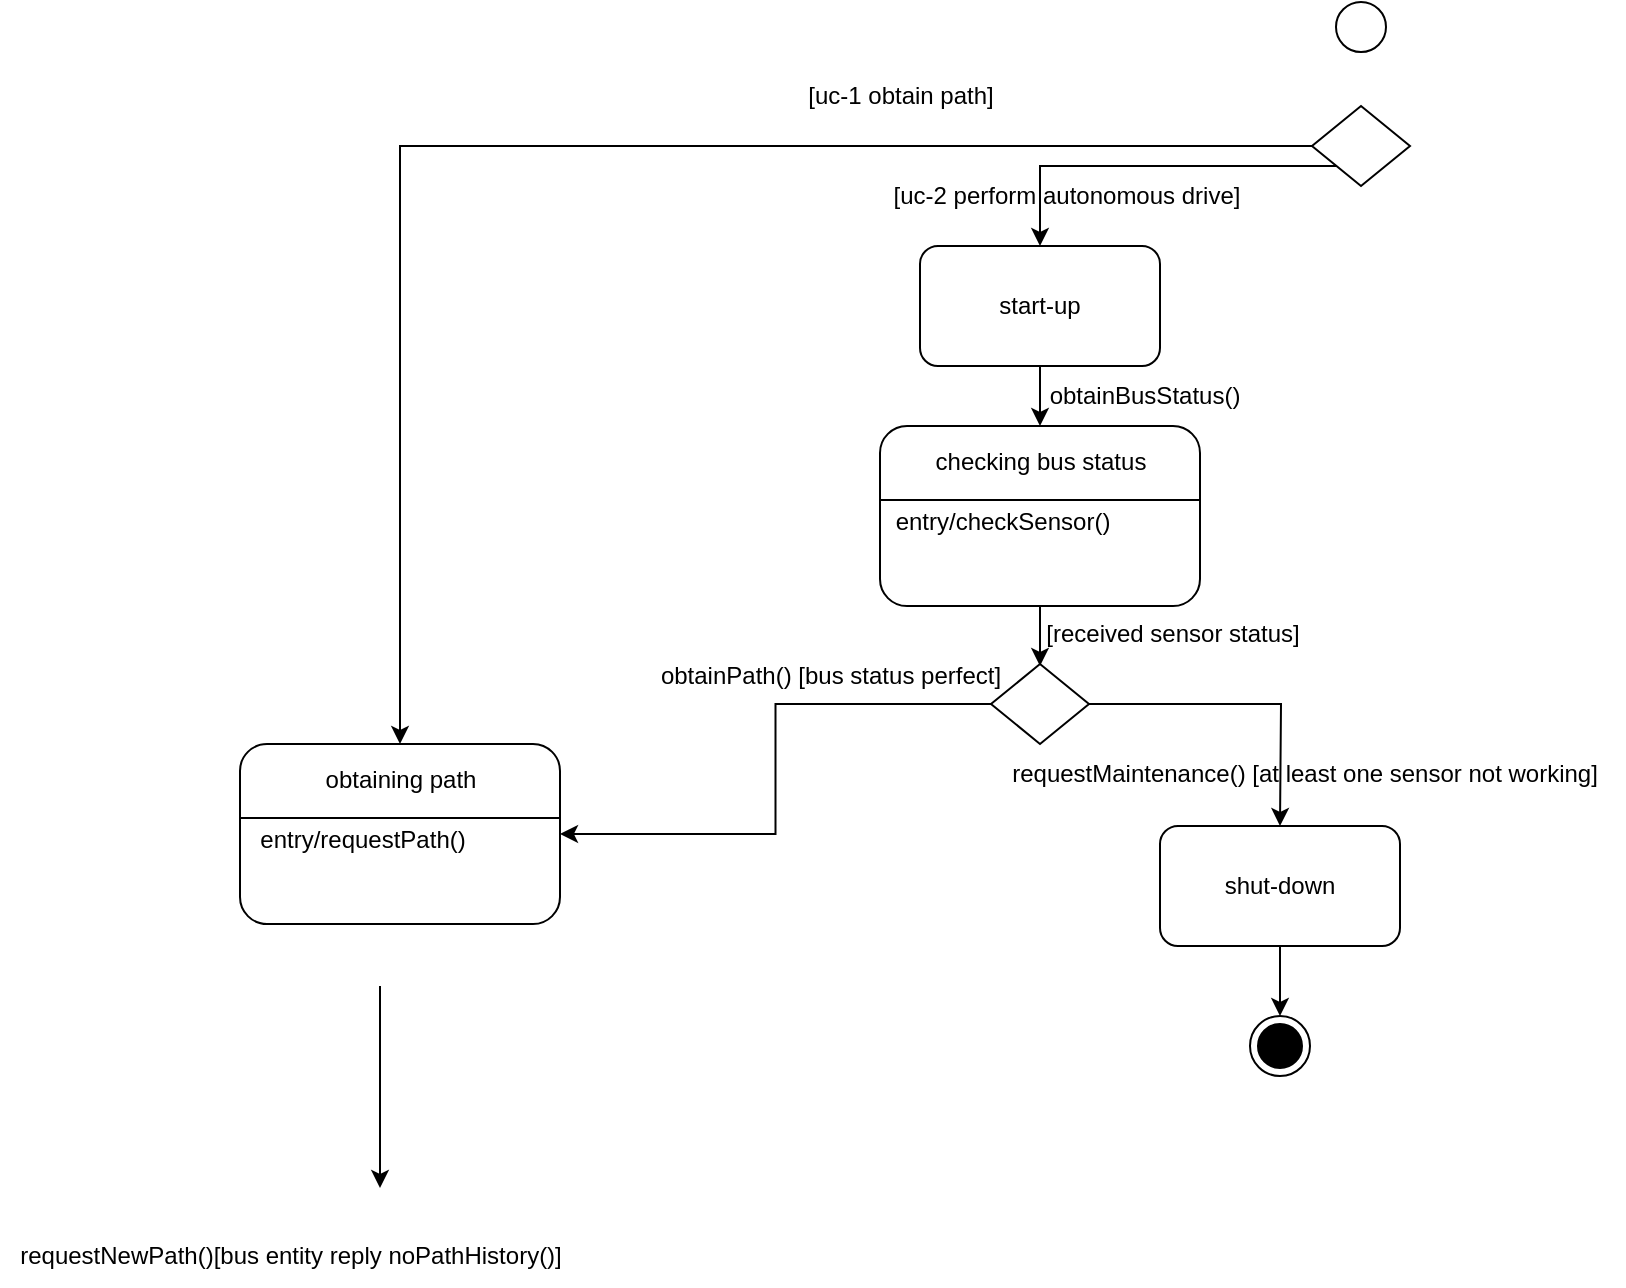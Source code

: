 <mxfile version="26.0.3">
  <diagram name="Page-1" id="r8O2QDhaZeve9ij8PzjR">
    <mxGraphModel dx="1900" dy="522" grid="1" gridSize="10" guides="1" tooltips="1" connect="1" arrows="1" fold="1" page="1" pageScale="1" pageWidth="850" pageHeight="1100" math="0" shadow="0">
      <root>
        <mxCell id="0" />
        <mxCell id="1" parent="0" />
        <mxCell id="Z0j3BM8eAVYjfzLfSYt4-1" value="" style="ellipse;html=1;shape=endState;fillColor=#000000;strokeColor=#000000;" vertex="1" parent="1">
          <mxGeometry x="345" y="535" width="30" height="30" as="geometry" />
        </mxCell>
        <mxCell id="Z0j3BM8eAVYjfzLfSYt4-2" value="" style="ellipse;whiteSpace=wrap;html=1;aspect=fixed;" vertex="1" parent="1">
          <mxGeometry x="388" y="28" width="25" height="25" as="geometry" />
        </mxCell>
        <mxCell id="Z0j3BM8eAVYjfzLfSYt4-3" value="" style="rhombus;whiteSpace=wrap;html=1;" vertex="1" parent="1">
          <mxGeometry x="376" y="80" width="49" height="40" as="geometry" />
        </mxCell>
        <mxCell id="Z0j3BM8eAVYjfzLfSYt4-4" value="" style="endArrow=classic;html=1;rounded=0;exitX=0;exitY=0.5;exitDx=0;exitDy=0;entryX=0.5;entryY=0;entryDx=0;entryDy=0;" edge="1" parent="1" source="Z0j3BM8eAVYjfzLfSYt4-3">
          <mxGeometry width="50" height="50" relative="1" as="geometry">
            <mxPoint x="290" y="230" as="sourcePoint" />
            <mxPoint x="-80" y="399" as="targetPoint" />
            <Array as="points">
              <mxPoint x="-80" y="100" />
            </Array>
          </mxGeometry>
        </mxCell>
        <mxCell id="Z0j3BM8eAVYjfzLfSYt4-5" value="[uc-1 obtain path]" style="text;html=1;align=center;verticalAlign=middle;resizable=0;points=[];autosize=1;strokeColor=none;fillColor=none;" vertex="1" parent="1">
          <mxGeometry x="110" y="60" width="120" height="30" as="geometry" />
        </mxCell>
        <mxCell id="Z0j3BM8eAVYjfzLfSYt4-7" value="" style="endArrow=classic;html=1;rounded=0;exitX=0.5;exitY=1;exitDx=0;exitDy=0;" edge="1" parent="1">
          <mxGeometry width="50" height="50" relative="1" as="geometry">
            <mxPoint x="-90" y="520" as="sourcePoint" />
            <mxPoint x="-90" y="621" as="targetPoint" />
          </mxGeometry>
        </mxCell>
        <mxCell id="Z0j3BM8eAVYjfzLfSYt4-8" value="requestNewPath()[bus entity reply noPathHistory()]" style="text;html=1;align=center;verticalAlign=middle;resizable=0;points=[];autosize=1;strokeColor=none;fillColor=none;" vertex="1" parent="1">
          <mxGeometry x="-280" y="640" width="290" height="30" as="geometry" />
        </mxCell>
        <mxCell id="Z0j3BM8eAVYjfzLfSYt4-10" value="" style="endArrow=classic;html=1;rounded=0;exitX=0;exitY=1;exitDx=0;exitDy=0;" edge="1" parent="1" source="Z0j3BM8eAVYjfzLfSYt4-3">
          <mxGeometry width="50" height="50" relative="1" as="geometry">
            <mxPoint x="270" y="250" as="sourcePoint" />
            <mxPoint x="240" y="150" as="targetPoint" />
            <Array as="points">
              <mxPoint x="240" y="110" />
            </Array>
          </mxGeometry>
        </mxCell>
        <mxCell id="Z0j3BM8eAVYjfzLfSYt4-11" value="[uc-2 perform autonomous drive]" style="text;html=1;align=center;verticalAlign=middle;resizable=0;points=[];autosize=1;strokeColor=none;fillColor=none;" vertex="1" parent="1">
          <mxGeometry x="153" y="110" width="200" height="30" as="geometry" />
        </mxCell>
        <mxCell id="Z0j3BM8eAVYjfzLfSYt4-12" value="start-up" style="rounded=1;whiteSpace=wrap;html=1;" vertex="1" parent="1">
          <mxGeometry x="180" y="150" width="120" height="60" as="geometry" />
        </mxCell>
        <mxCell id="Z0j3BM8eAVYjfzLfSYt4-13" value="" style="endArrow=classic;html=1;rounded=0;exitX=0.5;exitY=1;exitDx=0;exitDy=0;" edge="1" parent="1" source="Z0j3BM8eAVYjfzLfSYt4-12">
          <mxGeometry width="50" height="50" relative="1" as="geometry">
            <mxPoint x="270" y="270" as="sourcePoint" />
            <mxPoint x="240" y="240" as="targetPoint" />
          </mxGeometry>
        </mxCell>
        <mxCell id="Z0j3BM8eAVYjfzLfSYt4-14" value="" style="rounded=1;whiteSpace=wrap;html=1;" vertex="1" parent="1">
          <mxGeometry x="160" y="240" width="160" height="90" as="geometry" />
        </mxCell>
        <mxCell id="Z0j3BM8eAVYjfzLfSYt4-15" value="" style="line;strokeWidth=1;fillColor=none;align=left;verticalAlign=middle;spacingTop=-1;spacingLeft=3;spacingRight=3;rotatable=0;labelPosition=right;points=[];portConstraint=eastwest;strokeColor=inherit;" vertex="1" parent="1">
          <mxGeometry x="160" y="273" width="160" height="8" as="geometry" />
        </mxCell>
        <mxCell id="Z0j3BM8eAVYjfzLfSYt4-16" value="checking bus status" style="text;html=1;align=center;verticalAlign=middle;resizable=0;points=[];autosize=1;strokeColor=none;fillColor=none;" vertex="1" parent="1">
          <mxGeometry x="175" y="243" width="130" height="30" as="geometry" />
        </mxCell>
        <mxCell id="Z0j3BM8eAVYjfzLfSYt4-17" value="obtainBusStatus()" style="text;html=1;align=center;verticalAlign=middle;resizable=0;points=[];autosize=1;strokeColor=none;fillColor=none;" vertex="1" parent="1">
          <mxGeometry x="232" y="210" width="120" height="30" as="geometry" />
        </mxCell>
        <mxCell id="Z0j3BM8eAVYjfzLfSYt4-18" value="entry/checkSensor()" style="text;html=1;align=center;verticalAlign=middle;resizable=0;points=[];autosize=1;strokeColor=none;fillColor=none;" vertex="1" parent="1">
          <mxGeometry x="156" y="273" width="130" height="30" as="geometry" />
        </mxCell>
        <mxCell id="Z0j3BM8eAVYjfzLfSYt4-21" value="" style="endArrow=classic;html=1;rounded=0;exitX=0.5;exitY=1;exitDx=0;exitDy=0;entryX=0.5;entryY=0;entryDx=0;entryDy=0;" edge="1" parent="1" source="Z0j3BM8eAVYjfzLfSYt4-14">
          <mxGeometry width="50" height="50" relative="1" as="geometry">
            <mxPoint x="30" y="340" as="sourcePoint" />
            <mxPoint x="240" y="360" as="targetPoint" />
          </mxGeometry>
        </mxCell>
        <mxCell id="Z0j3BM8eAVYjfzLfSYt4-22" value="[received sensor status]" style="text;html=1;align=center;verticalAlign=middle;resizable=0;points=[];autosize=1;strokeColor=none;fillColor=none;" vertex="1" parent="1">
          <mxGeometry x="231" y="329" width="150" height="30" as="geometry" />
        </mxCell>
        <mxCell id="Z0j3BM8eAVYjfzLfSYt4-23" value="" style="rhombus;whiteSpace=wrap;html=1;" vertex="1" parent="1">
          <mxGeometry x="215.5" y="359" width="49" height="40" as="geometry" />
        </mxCell>
        <mxCell id="Z0j3BM8eAVYjfzLfSYt4-24" value="" style="endArrow=classic;html=1;rounded=0;edgeStyle=orthogonalEdgeStyle;exitX=1;exitY=0.5;exitDx=0;exitDy=0;" edge="1" parent="1" source="Z0j3BM8eAVYjfzLfSYt4-23">
          <mxGeometry width="50" height="50" relative="1" as="geometry">
            <mxPoint x="270" y="380" as="sourcePoint" />
            <mxPoint x="360" y="440" as="targetPoint" />
          </mxGeometry>
        </mxCell>
        <mxCell id="Z0j3BM8eAVYjfzLfSYt4-26" value="requestMaintenance() [at least one sensor not working]" style="text;html=1;align=center;verticalAlign=middle;resizable=0;points=[];autosize=1;strokeColor=none;fillColor=none;" vertex="1" parent="1">
          <mxGeometry x="212" y="399" width="320" height="30" as="geometry" />
        </mxCell>
        <mxCell id="Z0j3BM8eAVYjfzLfSYt4-27" value="" style="endArrow=classic;html=1;rounded=0;exitX=0.5;exitY=1;exitDx=0;exitDy=0;entryX=0.5;entryY=0;entryDx=0;entryDy=0;" edge="1" parent="1" source="Z0j3BM8eAVYjfzLfSYt4-35" target="Z0j3BM8eAVYjfzLfSYt4-1">
          <mxGeometry width="50" height="50" relative="1" as="geometry">
            <mxPoint x="364" y="530" as="sourcePoint" />
            <mxPoint x="240" y="540" as="targetPoint" />
          </mxGeometry>
        </mxCell>
        <mxCell id="Z0j3BM8eAVYjfzLfSYt4-35" value="shut-down" style="rounded=1;whiteSpace=wrap;html=1;" vertex="1" parent="1">
          <mxGeometry x="300" y="440" width="120" height="60" as="geometry" />
        </mxCell>
        <mxCell id="Z0j3BM8eAVYjfzLfSYt4-39" value="" style="endArrow=classic;html=1;rounded=0;edgeStyle=orthogonalEdgeStyle;exitX=0;exitY=0.5;exitDx=0;exitDy=0;entryX=1;entryY=0.5;entryDx=0;entryDy=0;" edge="1" parent="1" source="Z0j3BM8eAVYjfzLfSYt4-23" target="Z0j3BM8eAVYjfzLfSYt4-43">
          <mxGeometry width="50" height="50" relative="1" as="geometry">
            <mxPoint x="275" y="389" as="sourcePoint" />
            <mxPoint x="-20" y="429" as="targetPoint" />
          </mxGeometry>
        </mxCell>
        <mxCell id="Z0j3BM8eAVYjfzLfSYt4-42" value="obtainPath() [bus status perfect]" style="text;html=1;align=center;verticalAlign=middle;resizable=0;points=[];autosize=1;strokeColor=none;fillColor=none;" vertex="1" parent="1">
          <mxGeometry x="40" y="350" width="190" height="30" as="geometry" />
        </mxCell>
        <mxCell id="Z0j3BM8eAVYjfzLfSYt4-43" value="" style="rounded=1;whiteSpace=wrap;html=1;" vertex="1" parent="1">
          <mxGeometry x="-160" y="399" width="160" height="90" as="geometry" />
        </mxCell>
        <mxCell id="Z0j3BM8eAVYjfzLfSYt4-44" value="" style="line;strokeWidth=1;fillColor=none;align=left;verticalAlign=middle;spacingTop=-1;spacingLeft=3;spacingRight=3;rotatable=0;labelPosition=right;points=[];portConstraint=eastwest;strokeColor=inherit;" vertex="1" parent="1">
          <mxGeometry x="-160" y="432" width="160" height="8" as="geometry" />
        </mxCell>
        <mxCell id="Z0j3BM8eAVYjfzLfSYt4-45" value="obtaining path" style="text;html=1;align=center;verticalAlign=middle;resizable=0;points=[];autosize=1;strokeColor=none;fillColor=none;" vertex="1" parent="1">
          <mxGeometry x="-130" y="402" width="100" height="30" as="geometry" />
        </mxCell>
        <mxCell id="Z0j3BM8eAVYjfzLfSYt4-46" value="entry/requestPath()" style="text;html=1;align=center;verticalAlign=middle;resizable=0;points=[];autosize=1;strokeColor=none;fillColor=none;" vertex="1" parent="1">
          <mxGeometry x="-164" y="432" width="130" height="30" as="geometry" />
        </mxCell>
      </root>
    </mxGraphModel>
  </diagram>
</mxfile>
